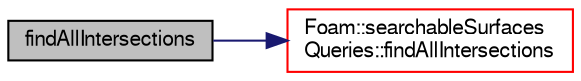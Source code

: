 digraph "findAllIntersections"
{
  bgcolor="transparent";
  edge [fontname="FreeSans",fontsize="10",labelfontname="FreeSans",labelfontsize="10"];
  node [fontname="FreeSans",fontsize="10",shape=record];
  rankdir="LR";
  Node1 [label="findAllIntersections",height=0.2,width=0.4,color="black", fillcolor="grey75", style="filled" fontcolor="black"];
  Node1 -> Node2 [color="midnightblue",fontsize="10",style="solid",fontname="FreeSans"];
  Node2 [label="Foam::searchableSurfaces\lQueries::findAllIntersections",height=0.2,width=0.4,color="red",URL="$a02202.html#ab970cd9c0937c10c324e412460ebca03",tooltip="Find all intersections in order from start to end. Returns for. "];
}
